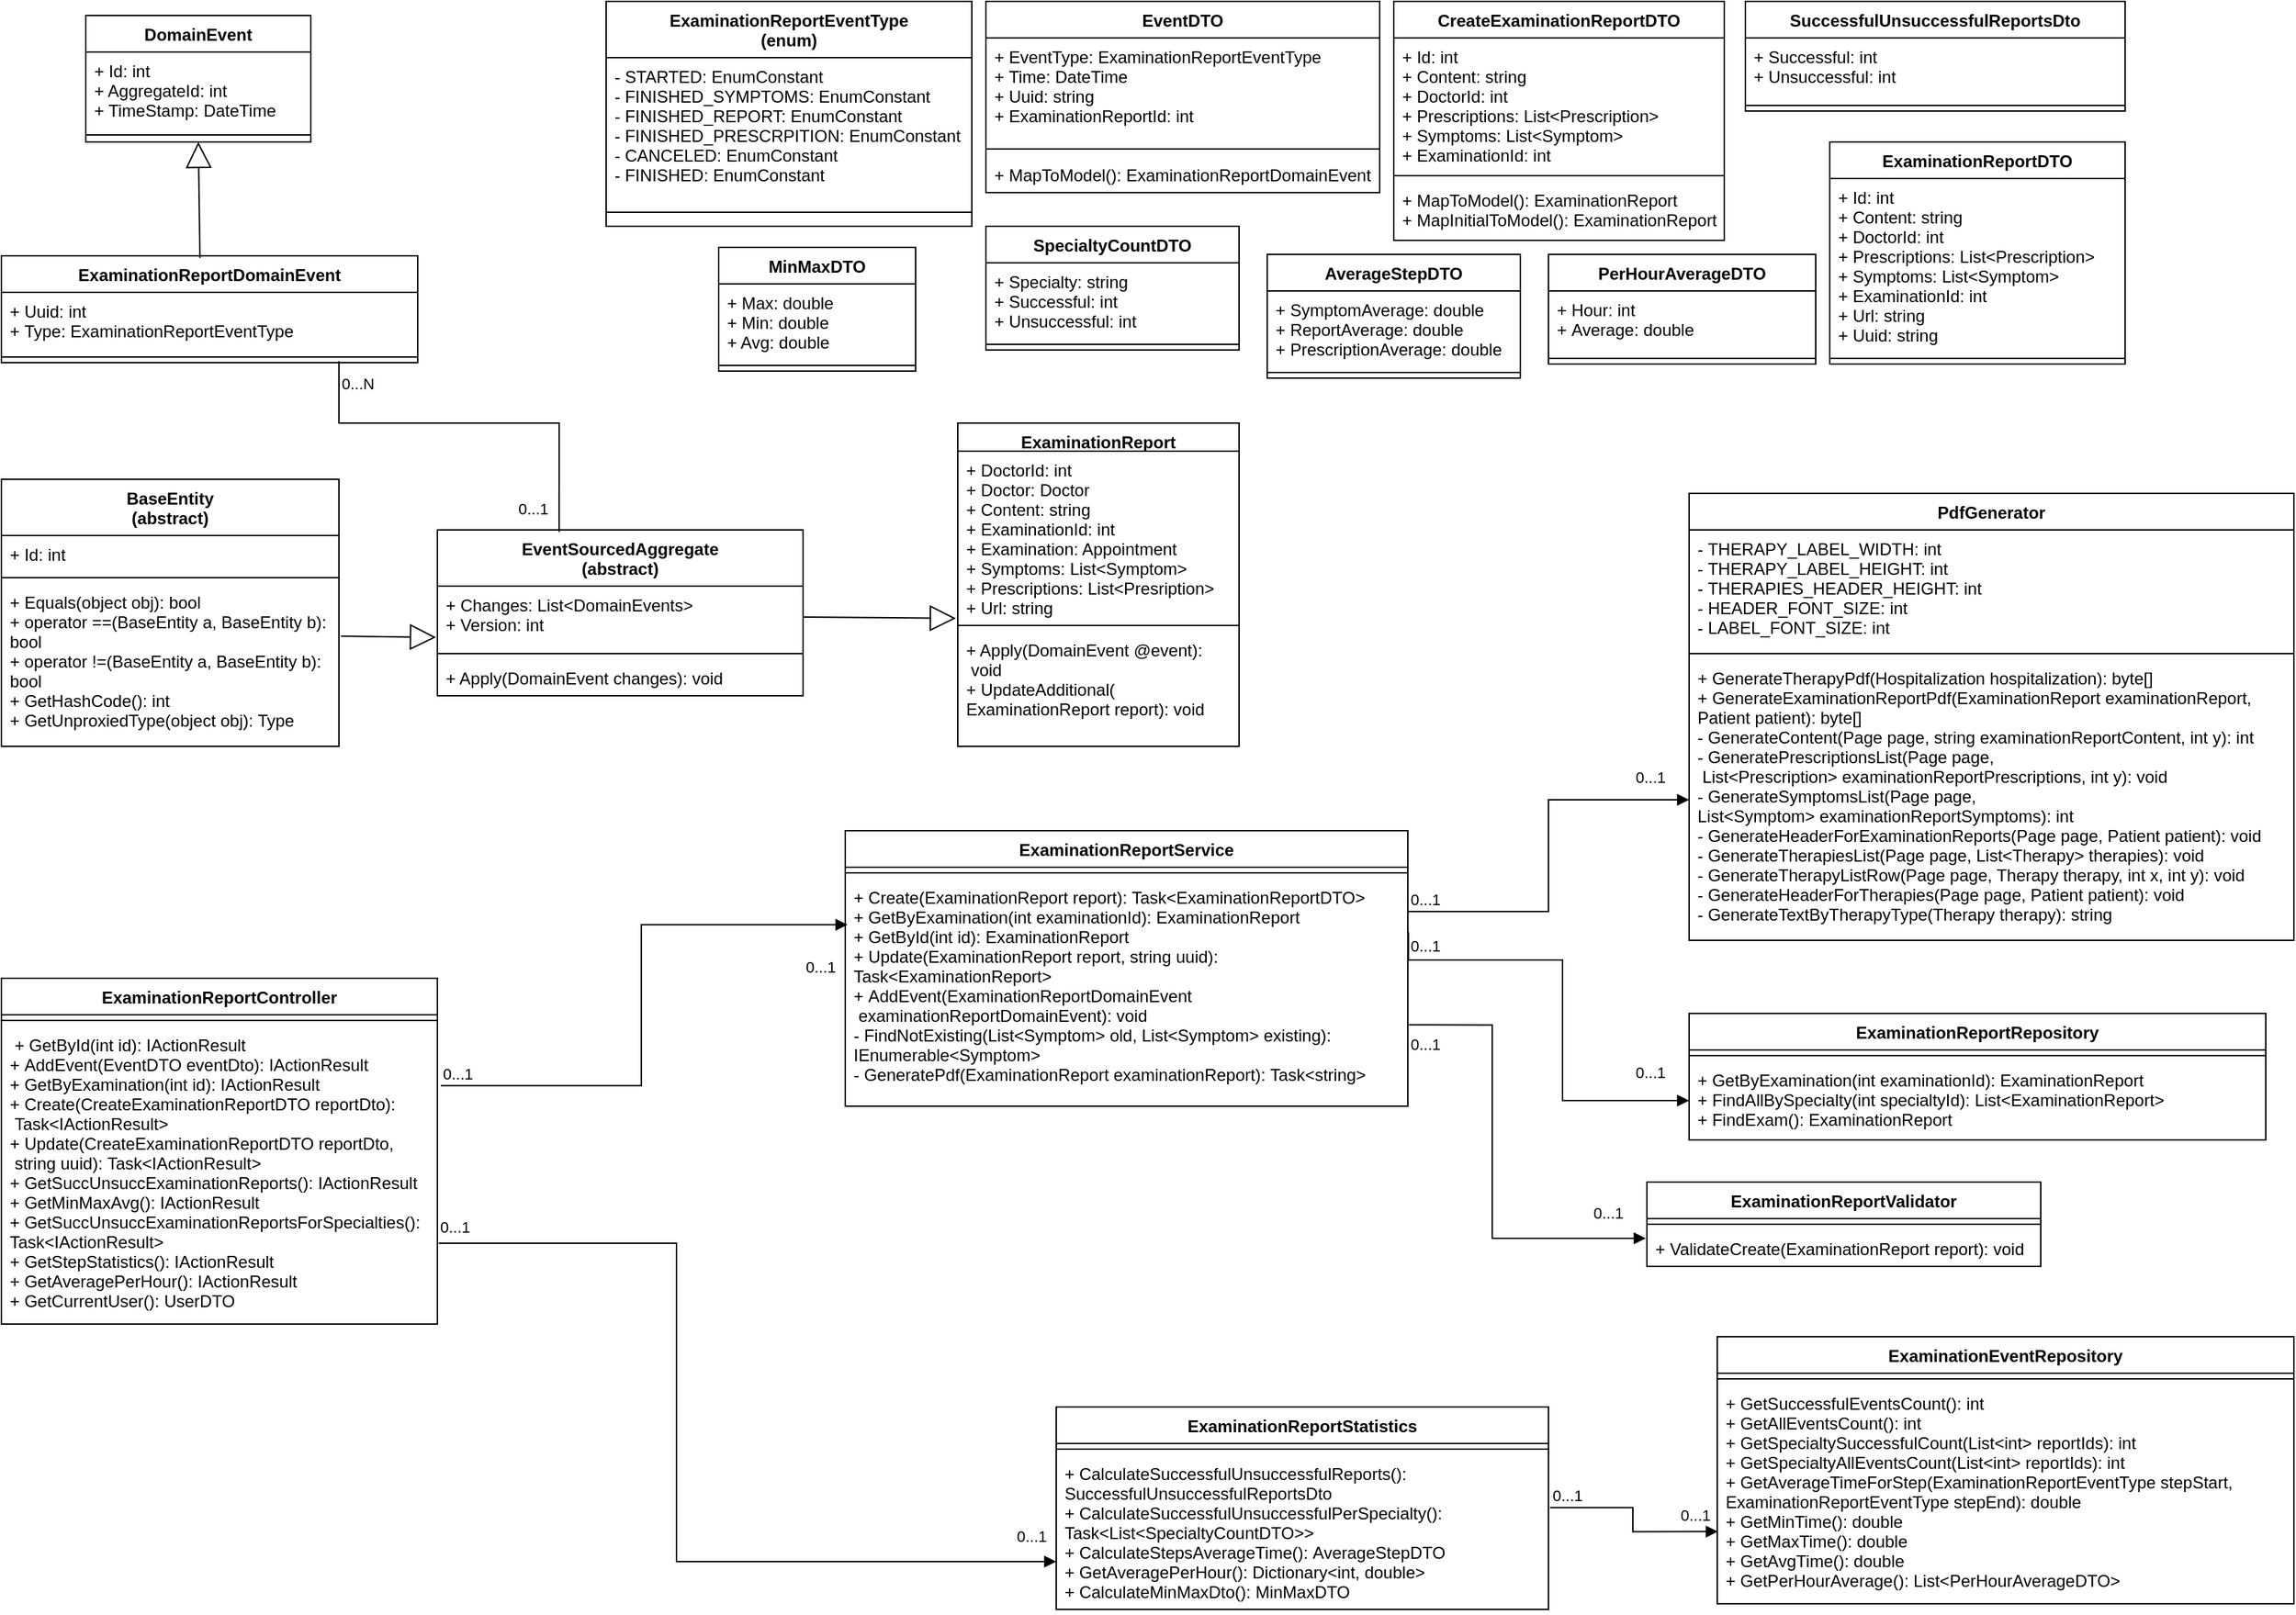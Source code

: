 <mxfile version="20.8.4" type="device"><diagram id="C5RBs43oDa-KdzZeNtuy" name="Page-1"><mxGraphModel dx="1750" dy="915" grid="1" gridSize="10" guides="1" tooltips="1" connect="1" arrows="1" fold="1" page="1" pageScale="1" pageWidth="827" pageHeight="1169" math="0" shadow="0"><root><mxCell id="WIyWlLk6GJQsqaUBKTNV-0"/><mxCell id="WIyWlLk6GJQsqaUBKTNV-1" parent="WIyWlLk6GJQsqaUBKTNV-0"/><mxCell id="-Ws1fY5GziJThATJ8G2m-2" value="ExaminationReport" style="swimlane;fontStyle=1;align=center;verticalAlign=top;childLayout=stackLayout;horizontal=1;startSize=20;horizontalStack=0;resizeParent=1;resizeParentMax=0;resizeLast=0;collapsible=1;marginBottom=0;" parent="WIyWlLk6GJQsqaUBKTNV-1" vertex="1"><mxGeometry x="690" y="310" width="200" height="230" as="geometry"/></mxCell><mxCell id="-Ws1fY5GziJThATJ8G2m-3" value="+ DoctorId: int&#10;+ Doctor: Doctor&#10;+ Content: string&#10;+ ExaminationId: int&#10;+ Examination: Appointment&#10;+ Symptoms: List&lt;Symptom&gt;&#10;+ Prescriptions: List&lt;Presription&gt;&#10;+ Url: string&#10;" style="text;strokeColor=none;fillColor=none;align=left;verticalAlign=top;spacingLeft=4;spacingRight=4;overflow=hidden;rotatable=0;points=[[0,0.5],[1,0.5]];portConstraint=eastwest;" parent="-Ws1fY5GziJThATJ8G2m-2" vertex="1"><mxGeometry y="20" width="200" height="120" as="geometry"/></mxCell><mxCell id="-Ws1fY5GziJThATJ8G2m-4" value="" style="line;strokeWidth=1;fillColor=none;align=left;verticalAlign=middle;spacingTop=-1;spacingLeft=3;spacingRight=3;rotatable=0;labelPosition=right;points=[];portConstraint=eastwest;strokeColor=inherit;" parent="-Ws1fY5GziJThATJ8G2m-2" vertex="1"><mxGeometry y="140" width="200" height="8" as="geometry"/></mxCell><mxCell id="-Ws1fY5GziJThATJ8G2m-5" value="+ Apply(DomainEvent @event):&#10; void&#10;+ UpdateAdditional(&#10;ExaminationReport report): void" style="text;strokeColor=none;fillColor=none;align=left;verticalAlign=top;spacingLeft=4;spacingRight=4;overflow=hidden;rotatable=0;points=[[0,0.5],[1,0.5]];portConstraint=eastwest;" parent="-Ws1fY5GziJThATJ8G2m-2" vertex="1"><mxGeometry y="148" width="200" height="82" as="geometry"/></mxCell><mxCell id="-Ws1fY5GziJThATJ8G2m-7" value="EventSourcedAggregate&#10;(abstract)" style="swimlane;fontStyle=1;align=center;verticalAlign=top;childLayout=stackLayout;horizontal=1;startSize=40;horizontalStack=0;resizeParent=1;resizeParentMax=0;resizeLast=0;collapsible=1;marginBottom=0;" parent="WIyWlLk6GJQsqaUBKTNV-1" vertex="1"><mxGeometry x="320" y="386" width="260" height="118" as="geometry"/></mxCell><mxCell id="-Ws1fY5GziJThATJ8G2m-8" value="+ Changes: List&lt;DomainEvents&gt;&#10;+ Version: int" style="text;strokeColor=none;fillColor=none;align=left;verticalAlign=top;spacingLeft=4;spacingRight=4;overflow=hidden;rotatable=0;points=[[0,0.5],[1,0.5]];portConstraint=eastwest;" parent="-Ws1fY5GziJThATJ8G2m-7" vertex="1"><mxGeometry y="40" width="260" height="44" as="geometry"/></mxCell><mxCell id="-Ws1fY5GziJThATJ8G2m-9" value="" style="line;strokeWidth=1;fillColor=none;align=left;verticalAlign=middle;spacingTop=-1;spacingLeft=3;spacingRight=3;rotatable=0;labelPosition=right;points=[];portConstraint=eastwest;strokeColor=inherit;" parent="-Ws1fY5GziJThATJ8G2m-7" vertex="1"><mxGeometry y="84" width="260" height="8" as="geometry"/></mxCell><mxCell id="-Ws1fY5GziJThATJ8G2m-10" value="+ Apply(DomainEvent changes): void" style="text;strokeColor=none;fillColor=none;align=left;verticalAlign=top;spacingLeft=4;spacingRight=4;overflow=hidden;rotatable=0;points=[[0,0.5],[1,0.5]];portConstraint=eastwest;" parent="-Ws1fY5GziJThATJ8G2m-7" vertex="1"><mxGeometry y="92" width="260" height="26" as="geometry"/></mxCell><mxCell id="-Ws1fY5GziJThATJ8G2m-11" value="DomainEvent" style="swimlane;fontStyle=1;align=center;verticalAlign=top;childLayout=stackLayout;horizontal=1;startSize=26;horizontalStack=0;resizeParent=1;resizeParentMax=0;resizeLast=0;collapsible=1;marginBottom=0;" parent="WIyWlLk6GJQsqaUBKTNV-1" vertex="1"><mxGeometry x="70" y="20" width="160" height="90" as="geometry"/></mxCell><mxCell id="-Ws1fY5GziJThATJ8G2m-12" value="+ Id: int&#10;+ AggregateId: int&#10;+ TimeStamp: DateTime" style="text;strokeColor=none;fillColor=none;align=left;verticalAlign=top;spacingLeft=4;spacingRight=4;overflow=hidden;rotatable=0;points=[[0,0.5],[1,0.5]];portConstraint=eastwest;" parent="-Ws1fY5GziJThATJ8G2m-11" vertex="1"><mxGeometry y="26" width="160" height="54" as="geometry"/></mxCell><mxCell id="-Ws1fY5GziJThATJ8G2m-13" value="" style="line;strokeWidth=1;fillColor=none;align=left;verticalAlign=middle;spacingTop=-1;spacingLeft=3;spacingRight=3;rotatable=0;labelPosition=right;points=[];portConstraint=eastwest;strokeColor=inherit;" parent="-Ws1fY5GziJThATJ8G2m-11" vertex="1"><mxGeometry y="80" width="160" height="10" as="geometry"/></mxCell><mxCell id="-Ws1fY5GziJThATJ8G2m-16" value="ExaminationReportDomainEvent" style="swimlane;fontStyle=1;align=center;verticalAlign=top;childLayout=stackLayout;horizontal=1;startSize=26;horizontalStack=0;resizeParent=1;resizeParentMax=0;resizeLast=0;collapsible=1;marginBottom=0;" parent="WIyWlLk6GJQsqaUBKTNV-1" vertex="1"><mxGeometry x="10" y="191" width="296" height="76" as="geometry"/></mxCell><mxCell id="-Ws1fY5GziJThATJ8G2m-17" value="+ Uuid: int&#10;+ Type: ExaminationReportEventType" style="text;strokeColor=none;fillColor=none;align=left;verticalAlign=top;spacingLeft=4;spacingRight=4;overflow=hidden;rotatable=0;points=[[0,0.5],[1,0.5]];portConstraint=eastwest;" parent="-Ws1fY5GziJThATJ8G2m-16" vertex="1"><mxGeometry y="26" width="296" height="42" as="geometry"/></mxCell><mxCell id="-Ws1fY5GziJThATJ8G2m-18" value="" style="line;strokeWidth=1;fillColor=none;align=left;verticalAlign=middle;spacingTop=-1;spacingLeft=3;spacingRight=3;rotatable=0;labelPosition=right;points=[];portConstraint=eastwest;strokeColor=inherit;" parent="-Ws1fY5GziJThATJ8G2m-16" vertex="1"><mxGeometry y="68" width="296" height="8" as="geometry"/></mxCell><mxCell id="-Ws1fY5GziJThATJ8G2m-21" value="ExaminationReportController" style="swimlane;fontStyle=1;align=center;verticalAlign=top;childLayout=stackLayout;horizontal=1;startSize=26;horizontalStack=0;resizeParent=1;resizeParentMax=0;resizeLast=0;collapsible=1;marginBottom=0;" parent="WIyWlLk6GJQsqaUBKTNV-1" vertex="1"><mxGeometry x="10" y="705" width="310" height="246" as="geometry"/></mxCell><mxCell id="-Ws1fY5GziJThATJ8G2m-23" value="" style="line;strokeWidth=1;fillColor=none;align=left;verticalAlign=middle;spacingTop=-1;spacingLeft=3;spacingRight=3;rotatable=0;labelPosition=right;points=[];portConstraint=eastwest;strokeColor=inherit;" parent="-Ws1fY5GziJThATJ8G2m-21" vertex="1"><mxGeometry y="26" width="310" height="8" as="geometry"/></mxCell><mxCell id="-Ws1fY5GziJThATJ8G2m-24" value=" + GetById(int id): IActionResult&#10;+ AddEvent(EventDTO eventDto): IActionResult&#10;+ GetByExamination(int id): IActionResult&#10;+ Create(CreateExaminationReportDTO reportDto):&#10; Task&lt;IActionResult&gt;&#10;+ Update(CreateExaminationReportDTO reportDto,&#10; string uuid): Task&lt;IActionResult&gt;&#10;+ GetSuccUnsuccExaminationReports(): IActionResult&#10;+ GetMinMaxAvg(): IActionResult&#10;+ GetSuccUnsuccExaminationReportsForSpecialties(): &#10;Task&lt;IActionResult&gt;&#10;+ GetStepStatistics(): IActionResult&#10;+ GetAveragePerHour(): IActionResult&#10;+ GetCurrentUser(): UserDTO" style="text;strokeColor=none;fillColor=none;align=left;verticalAlign=top;spacingLeft=4;spacingRight=4;overflow=hidden;rotatable=0;points=[[0,0.5],[1,0.5]];portConstraint=eastwest;fontColor=#000000;" parent="-Ws1fY5GziJThATJ8G2m-21" vertex="1"><mxGeometry y="34" width="310" height="212" as="geometry"/></mxCell><mxCell id="-Ws1fY5GziJThATJ8G2m-25" value="ExaminationReportService" style="swimlane;fontStyle=1;align=center;verticalAlign=top;childLayout=stackLayout;horizontal=1;startSize=26;horizontalStack=0;resizeParent=1;resizeParentMax=0;resizeLast=0;collapsible=1;marginBottom=0;fontColor=#000000;" parent="WIyWlLk6GJQsqaUBKTNV-1" vertex="1"><mxGeometry x="610" y="600" width="400" height="196" as="geometry"/></mxCell><mxCell id="-Ws1fY5GziJThATJ8G2m-27" value="" style="line;strokeWidth=1;fillColor=none;align=left;verticalAlign=middle;spacingTop=-1;spacingLeft=3;spacingRight=3;rotatable=0;labelPosition=right;points=[];portConstraint=eastwest;strokeColor=inherit;fontColor=#000000;" parent="-Ws1fY5GziJThATJ8G2m-25" vertex="1"><mxGeometry y="26" width="400" height="8" as="geometry"/></mxCell><mxCell id="-Ws1fY5GziJThATJ8G2m-28" value="+ Create(ExaminationReport report): Task&lt;ExaminationReportDTO&gt;&#10;+ GetByExamination(int examinationId): ExaminationReport&#10;+ GetById(int id): ExaminationReport&#10;+ Update(ExaminationReport report, string uuid):&#10;Task&lt;ExaminationReport&gt;&#10;+ AddEvent(ExaminationReportDomainEvent&#10; examinationReportDomainEvent): void&#10;- FindNotExisting(List&lt;Symptom&gt; old, List&lt;Symptom&gt; existing):&#10;IEnumerable&lt;Symptom&gt; &#10;- GeneratePdf(ExaminationReport examinationReport): Task&lt;string&gt;&#10;&#10;" style="text;strokeColor=none;fillColor=none;align=left;verticalAlign=top;spacingLeft=4;spacingRight=4;overflow=hidden;rotatable=0;points=[[0,0.5],[1,0.5]];portConstraint=eastwest;fontColor=#000000;" parent="-Ws1fY5GziJThATJ8G2m-25" vertex="1"><mxGeometry y="34" width="400" height="162" as="geometry"/></mxCell><mxCell id="-Ws1fY5GziJThATJ8G2m-29" value="ExaminationReportStatistics" style="swimlane;fontStyle=1;align=center;verticalAlign=top;childLayout=stackLayout;horizontal=1;startSize=26;horizontalStack=0;resizeParent=1;resizeParentMax=0;resizeLast=0;collapsible=1;marginBottom=0;fontColor=#000000;" parent="WIyWlLk6GJQsqaUBKTNV-1" vertex="1"><mxGeometry x="760" y="1010" width="350" height="144" as="geometry"/></mxCell><mxCell id="-Ws1fY5GziJThATJ8G2m-31" value="" style="line;strokeWidth=1;fillColor=none;align=left;verticalAlign=middle;spacingTop=-1;spacingLeft=3;spacingRight=3;rotatable=0;labelPosition=right;points=[];portConstraint=eastwest;strokeColor=inherit;fontColor=#000000;" parent="-Ws1fY5GziJThATJ8G2m-29" vertex="1"><mxGeometry y="26" width="350" height="8" as="geometry"/></mxCell><mxCell id="-Ws1fY5GziJThATJ8G2m-32" value="+ CalculateSuccessfulUnsuccessfulReports(): &#10;SuccessfulUnsuccessfulReportsDto&#10;+ CalculateSuccessfulUnsuccessfulPerSpecialty(): &#10;Task&lt;List&lt;SpecialtyCountDTO&gt;&gt;&#10;+ CalculateStepsAverageTime(): AverageStepDTO&#10;+ GetAveragePerHour(): Dictionary&lt;int, double&gt;&#10;+ CalculateMinMaxDto(): MinMaxDTO" style="text;strokeColor=none;fillColor=none;align=left;verticalAlign=top;spacingLeft=4;spacingRight=4;overflow=hidden;rotatable=0;points=[[0,0.5],[1,0.5]];portConstraint=eastwest;fontColor=#000000;" parent="-Ws1fY5GziJThATJ8G2m-29" vertex="1"><mxGeometry y="34" width="350" height="110" as="geometry"/></mxCell><mxCell id="-Ws1fY5GziJThATJ8G2m-33" value="ExaminationReportRepository" style="swimlane;fontStyle=1;align=center;verticalAlign=top;childLayout=stackLayout;horizontal=1;startSize=26;horizontalStack=0;resizeParent=1;resizeParentMax=0;resizeLast=0;collapsible=1;marginBottom=0;fontColor=#000000;" parent="WIyWlLk6GJQsqaUBKTNV-1" vertex="1"><mxGeometry x="1210" y="730" width="410" height="90" as="geometry"/></mxCell><mxCell id="-Ws1fY5GziJThATJ8G2m-35" value="" style="line;strokeWidth=1;fillColor=none;align=left;verticalAlign=middle;spacingTop=-1;spacingLeft=3;spacingRight=3;rotatable=0;labelPosition=right;points=[];portConstraint=eastwest;strokeColor=inherit;fontColor=#000000;" parent="-Ws1fY5GziJThATJ8G2m-33" vertex="1"><mxGeometry y="26" width="410" height="8" as="geometry"/></mxCell><mxCell id="-Ws1fY5GziJThATJ8G2m-36" value="+ GetByExamination(int examinationId): ExaminationReport&#10;+ FindAllBySpecialty(int specialtyId): List&lt;ExaminationReport&gt;&#10;+ FindExam(): ExaminationReport" style="text;strokeColor=none;fillColor=none;align=left;verticalAlign=top;spacingLeft=4;spacingRight=4;overflow=hidden;rotatable=0;points=[[0,0.5],[1,0.5]];portConstraint=eastwest;fontColor=#000000;" parent="-Ws1fY5GziJThATJ8G2m-33" vertex="1"><mxGeometry y="34" width="410" height="56" as="geometry"/></mxCell><mxCell id="-Ws1fY5GziJThATJ8G2m-37" value="ExaminationEventRepository" style="swimlane;fontStyle=1;align=center;verticalAlign=top;childLayout=stackLayout;horizontal=1;startSize=26;horizontalStack=0;resizeParent=1;resizeParentMax=0;resizeLast=0;collapsible=1;marginBottom=0;fontColor=#000000;" parent="WIyWlLk6GJQsqaUBKTNV-1" vertex="1"><mxGeometry x="1230" y="960" width="410" height="190" as="geometry"/></mxCell><mxCell id="-Ws1fY5GziJThATJ8G2m-39" value="" style="line;strokeWidth=1;fillColor=none;align=left;verticalAlign=middle;spacingTop=-1;spacingLeft=3;spacingRight=3;rotatable=0;labelPosition=right;points=[];portConstraint=eastwest;strokeColor=inherit;fontColor=#000000;" parent="-Ws1fY5GziJThATJ8G2m-37" vertex="1"><mxGeometry y="26" width="410" height="8" as="geometry"/></mxCell><mxCell id="-Ws1fY5GziJThATJ8G2m-40" value="+ GetSuccessfulEventsCount(): int&#10;+ GetAllEventsCount(): int&#10;+ GetSpecialtySuccessfulCount(List&lt;int&gt; reportIds): int&#10;+ GetSpecialtyAllEventsCount(List&lt;int&gt; reportIds): int&#10;+ GetAverageTimeForStep(ExaminationReportEventType stepStart, &#10;ExaminationReportEventType stepEnd): double&#10;+ GetMinTime(): double&#10;+ GetMaxTime(): double&#10;+ GetAvgTime(): double&#10;+ GetPerHourAverage(): List&lt;PerHourAverageDTO&gt;" style="text;strokeColor=none;fillColor=none;align=left;verticalAlign=top;spacingLeft=4;spacingRight=4;overflow=hidden;rotatable=0;points=[[0,0.5],[1,0.5]];portConstraint=eastwest;fontColor=#000000;" parent="-Ws1fY5GziJThATJ8G2m-37" vertex="1"><mxGeometry y="34" width="410" height="156" as="geometry"/></mxCell><mxCell id="7pn6ID659i6gt4s48IF2-4" value="" style="endArrow=block;endFill=1;html=1;edgeStyle=orthogonalEdgeStyle;align=left;verticalAlign=top;rounded=0;entryX=0.004;entryY=0.203;entryDx=0;entryDy=0;entryPerimeter=0;exitX=1.008;exitY=0.2;exitDx=0;exitDy=0;exitPerimeter=0;" edge="1" parent="WIyWlLk6GJQsqaUBKTNV-1" source="-Ws1fY5GziJThATJ8G2m-24" target="-Ws1fY5GziJThATJ8G2m-28"><mxGeometry x="-1" relative="1" as="geometry"><mxPoint x="400" y="590" as="sourcePoint"/><mxPoint x="560" y="590" as="targetPoint"/></mxGeometry></mxCell><mxCell id="7pn6ID659i6gt4s48IF2-5" value="0...1" style="edgeLabel;resizable=0;html=1;align=left;verticalAlign=bottom;" connectable="0" vertex="1" parent="7pn6ID659i6gt4s48IF2-4"><mxGeometry x="-1" relative="1" as="geometry"/></mxCell><mxCell id="7pn6ID659i6gt4s48IF2-6" value="0...1" style="edgeLabel;resizable=0;html=1;align=left;verticalAlign=bottom;" connectable="0" vertex="1" parent="WIyWlLk6GJQsqaUBKTNV-1"><mxGeometry x="580" y="705" as="geometry"/></mxCell><mxCell id="7pn6ID659i6gt4s48IF2-8" value="" style="endArrow=block;endFill=1;html=1;edgeStyle=orthogonalEdgeStyle;align=left;verticalAlign=top;rounded=0;exitX=1.003;exitY=0.729;exitDx=0;exitDy=0;exitPerimeter=0;" edge="1" parent="WIyWlLk6GJQsqaUBKTNV-1" source="-Ws1fY5GziJThATJ8G2m-24" target="-Ws1fY5GziJThATJ8G2m-32"><mxGeometry x="-1" relative="1" as="geometry"><mxPoint x="340" y="871" as="sourcePoint"/><mxPoint x="730" y="1120" as="targetPoint"/><Array as="points"><mxPoint x="490" y="893"/><mxPoint x="490" y="1120"/></Array></mxGeometry></mxCell><mxCell id="7pn6ID659i6gt4s48IF2-9" value="0...1" style="edgeLabel;resizable=0;html=1;align=left;verticalAlign=bottom;" connectable="0" vertex="1" parent="7pn6ID659i6gt4s48IF2-8"><mxGeometry x="-1" relative="1" as="geometry"><mxPoint x="-1" y="-3" as="offset"/></mxGeometry></mxCell><mxCell id="7pn6ID659i6gt4s48IF2-10" value="0...1" style="edgeLabel;resizable=0;html=1;align=left;verticalAlign=bottom;" connectable="0" vertex="1" parent="WIyWlLk6GJQsqaUBKTNV-1"><mxGeometry x="730" y="1110" as="geometry"/></mxCell><mxCell id="7pn6ID659i6gt4s48IF2-11" value="" style="endArrow=block;endFill=1;html=1;edgeStyle=orthogonalEdgeStyle;align=left;verticalAlign=top;rounded=0;exitX=1.001;exitY=0.236;exitDx=0;exitDy=0;exitPerimeter=0;entryX=0;entryY=0.5;entryDx=0;entryDy=0;" edge="1" parent="WIyWlLk6GJQsqaUBKTNV-1" source="-Ws1fY5GziJThATJ8G2m-28" target="-Ws1fY5GziJThATJ8G2m-36"><mxGeometry x="-1" relative="1" as="geometry"><mxPoint x="1000" y="711" as="sourcePoint"/><mxPoint x="1180" y="800" as="targetPoint"/><Array as="points"><mxPoint x="1010" y="692"/><mxPoint x="1120" y="692"/><mxPoint x="1120" y="792"/></Array></mxGeometry></mxCell><mxCell id="7pn6ID659i6gt4s48IF2-12" value="0...1" style="edgeLabel;resizable=0;html=1;align=left;verticalAlign=bottom;" connectable="0" vertex="1" parent="7pn6ID659i6gt4s48IF2-11"><mxGeometry x="-1" relative="1" as="geometry"><mxPoint y="18" as="offset"/></mxGeometry></mxCell><mxCell id="7pn6ID659i6gt4s48IF2-13" value="" style="endArrow=block;endFill=1;html=1;edgeStyle=orthogonalEdgeStyle;align=left;verticalAlign=top;rounded=0;entryX=0.001;entryY=0.671;entryDx=0;entryDy=0;entryPerimeter=0;exitX=1.003;exitY=0.342;exitDx=0;exitDy=0;exitPerimeter=0;" edge="1" parent="WIyWlLk6GJQsqaUBKTNV-1" source="-Ws1fY5GziJThATJ8G2m-32" target="-Ws1fY5GziJThATJ8G2m-40"><mxGeometry x="-1" relative="1" as="geometry"><mxPoint x="1100" y="1060" as="sourcePoint"/><mxPoint x="1145" y="759" as="targetPoint"/></mxGeometry></mxCell><mxCell id="7pn6ID659i6gt4s48IF2-14" value="0...1" style="edgeLabel;resizable=0;html=1;align=left;verticalAlign=bottom;" connectable="0" vertex="1" parent="7pn6ID659i6gt4s48IF2-13"><mxGeometry x="-1" relative="1" as="geometry"/></mxCell><mxCell id="7pn6ID659i6gt4s48IF2-17" value="0...1" style="edgeLabel;resizable=0;html=1;align=left;verticalAlign=bottom;" connectable="0" vertex="1" parent="WIyWlLk6GJQsqaUBKTNV-1"><mxGeometry x="1170" y="780" as="geometry"/></mxCell><mxCell id="7pn6ID659i6gt4s48IF2-18" value="0...1" style="edgeLabel;resizable=0;html=1;align=left;verticalAlign=bottom;" connectable="0" vertex="1" parent="WIyWlLk6GJQsqaUBKTNV-1"><mxGeometry x="1180" y="1040" as="geometry"><mxPoint x="22" y="55" as="offset"/></mxGeometry></mxCell><mxCell id="7pn6ID659i6gt4s48IF2-19" value="SuccessfulUnsuccessfulReportsDto" style="swimlane;fontStyle=1;align=center;verticalAlign=top;childLayout=stackLayout;horizontal=1;startSize=26;horizontalStack=0;resizeParent=1;resizeParentMax=0;resizeLast=0;collapsible=1;marginBottom=0;" vertex="1" parent="WIyWlLk6GJQsqaUBKTNV-1"><mxGeometry x="1250" y="10" width="270" height="78" as="geometry"/></mxCell><mxCell id="7pn6ID659i6gt4s48IF2-20" value="+ Successful: int&#10;+ Unsuccessful: int" style="text;strokeColor=none;fillColor=none;align=left;verticalAlign=top;spacingLeft=4;spacingRight=4;overflow=hidden;rotatable=0;points=[[0,0.5],[1,0.5]];portConstraint=eastwest;" vertex="1" parent="7pn6ID659i6gt4s48IF2-19"><mxGeometry y="26" width="270" height="44" as="geometry"/></mxCell><mxCell id="7pn6ID659i6gt4s48IF2-21" value="" style="line;strokeWidth=1;fillColor=none;align=left;verticalAlign=middle;spacingTop=-1;spacingLeft=3;spacingRight=3;rotatable=0;labelPosition=right;points=[];portConstraint=eastwest;strokeColor=inherit;" vertex="1" parent="7pn6ID659i6gt4s48IF2-19"><mxGeometry y="70" width="270" height="8" as="geometry"/></mxCell><mxCell id="7pn6ID659i6gt4s48IF2-23" value="CreateExaminationReportDTO" style="swimlane;fontStyle=1;align=center;verticalAlign=top;childLayout=stackLayout;horizontal=1;startSize=26;horizontalStack=0;resizeParent=1;resizeParentMax=0;resizeLast=0;collapsible=1;marginBottom=0;" vertex="1" parent="WIyWlLk6GJQsqaUBKTNV-1"><mxGeometry x="1000" y="10" width="235" height="170" as="geometry"/></mxCell><mxCell id="7pn6ID659i6gt4s48IF2-24" value="+ Id: int&#10;+ Content: string&#10;+ DoctorId: int&#10;+ Prescriptions: List&lt;Prescription&gt;&#10;+ Symptoms: List&lt;Symptom&gt;&#10;+ ExaminationId: int" style="text;strokeColor=none;fillColor=none;align=left;verticalAlign=top;spacingLeft=4;spacingRight=4;overflow=hidden;rotatable=0;points=[[0,0.5],[1,0.5]];portConstraint=eastwest;" vertex="1" parent="7pn6ID659i6gt4s48IF2-23"><mxGeometry y="26" width="235" height="94" as="geometry"/></mxCell><mxCell id="7pn6ID659i6gt4s48IF2-25" value="" style="line;strokeWidth=1;fillColor=none;align=left;verticalAlign=middle;spacingTop=-1;spacingLeft=3;spacingRight=3;rotatable=0;labelPosition=right;points=[];portConstraint=eastwest;strokeColor=inherit;" vertex="1" parent="7pn6ID659i6gt4s48IF2-23"><mxGeometry y="120" width="235" height="8" as="geometry"/></mxCell><mxCell id="7pn6ID659i6gt4s48IF2-26" value="+ MapToModel(): ExaminationReport&#10;+ MapInitialToModel(): ExaminationReport" style="text;strokeColor=none;fillColor=none;align=left;verticalAlign=top;spacingLeft=4;spacingRight=4;overflow=hidden;rotatable=0;points=[[0,0.5],[1,0.5]];portConstraint=eastwest;" vertex="1" parent="7pn6ID659i6gt4s48IF2-23"><mxGeometry y="128" width="235" height="42" as="geometry"/></mxCell><mxCell id="7pn6ID659i6gt4s48IF2-27" value="EventDTO" style="swimlane;fontStyle=1;align=center;verticalAlign=top;childLayout=stackLayout;horizontal=1;startSize=26;horizontalStack=0;resizeParent=1;resizeParentMax=0;resizeLast=0;collapsible=1;marginBottom=0;" vertex="1" parent="WIyWlLk6GJQsqaUBKTNV-1"><mxGeometry x="710" y="10" width="280" height="136" as="geometry"/></mxCell><mxCell id="7pn6ID659i6gt4s48IF2-28" value="+ EventType: ExaminationReportEventType&#10;+ Time: DateTime&#10;+ Uuid: string&#10;+ ExaminationReportId: int" style="text;strokeColor=none;fillColor=none;align=left;verticalAlign=top;spacingLeft=4;spacingRight=4;overflow=hidden;rotatable=0;points=[[0,0.5],[1,0.5]];portConstraint=eastwest;" vertex="1" parent="7pn6ID659i6gt4s48IF2-27"><mxGeometry y="26" width="280" height="74" as="geometry"/></mxCell><mxCell id="7pn6ID659i6gt4s48IF2-29" value="" style="line;strokeWidth=1;fillColor=none;align=left;verticalAlign=middle;spacingTop=-1;spacingLeft=3;spacingRight=3;rotatable=0;labelPosition=right;points=[];portConstraint=eastwest;strokeColor=inherit;" vertex="1" parent="7pn6ID659i6gt4s48IF2-27"><mxGeometry y="100" width="280" height="10" as="geometry"/></mxCell><mxCell id="7pn6ID659i6gt4s48IF2-53" value="+ MapToModel(): ExaminationReportDomainEvent" style="text;strokeColor=none;fillColor=none;align=left;verticalAlign=top;spacingLeft=4;spacingRight=4;overflow=hidden;rotatable=0;points=[[0,0.5],[1,0.5]];portConstraint=eastwest;" vertex="1" parent="7pn6ID659i6gt4s48IF2-27"><mxGeometry y="110" width="280" height="26" as="geometry"/></mxCell><mxCell id="7pn6ID659i6gt4s48IF2-32" value="SpecialtyCountDTO" style="swimlane;fontStyle=1;align=center;verticalAlign=top;childLayout=stackLayout;horizontal=1;startSize=26;horizontalStack=0;resizeParent=1;resizeParentMax=0;resizeLast=0;collapsible=1;marginBottom=0;" vertex="1" parent="WIyWlLk6GJQsqaUBKTNV-1"><mxGeometry x="710" y="170" width="180" height="88" as="geometry"/></mxCell><mxCell id="7pn6ID659i6gt4s48IF2-33" value="+ Specialty: string&#10;+ Successful: int&#10;+ Unsuccessful: int" style="text;strokeColor=none;fillColor=none;align=left;verticalAlign=top;spacingLeft=4;spacingRight=4;overflow=hidden;rotatable=0;points=[[0,0.5],[1,0.5]];portConstraint=eastwest;" vertex="1" parent="7pn6ID659i6gt4s48IF2-32"><mxGeometry y="26" width="180" height="54" as="geometry"/></mxCell><mxCell id="7pn6ID659i6gt4s48IF2-34" value="" style="line;strokeWidth=1;fillColor=none;align=left;verticalAlign=middle;spacingTop=-1;spacingLeft=3;spacingRight=3;rotatable=0;labelPosition=right;points=[];portConstraint=eastwest;strokeColor=inherit;" vertex="1" parent="7pn6ID659i6gt4s48IF2-32"><mxGeometry y="80" width="180" height="8" as="geometry"/></mxCell><mxCell id="7pn6ID659i6gt4s48IF2-36" value="ExaminationReportDTO" style="swimlane;fontStyle=1;align=center;verticalAlign=top;childLayout=stackLayout;horizontal=1;startSize=26;horizontalStack=0;resizeParent=1;resizeParentMax=0;resizeLast=0;collapsible=1;marginBottom=0;" vertex="1" parent="WIyWlLk6GJQsqaUBKTNV-1"><mxGeometry x="1310" y="110" width="210" height="158" as="geometry"/></mxCell><mxCell id="7pn6ID659i6gt4s48IF2-37" value="+ Id: int&#10;+ Content: string&#10;+ DoctorId: int&#10;+ Prescriptions: List&lt;Prescription&gt;&#10;+ Symptoms: List&lt;Symptom&gt;&#10;+ ExaminationId: int&#10;+ Url: string&#10;+ Uuid: string" style="text;strokeColor=none;fillColor=none;align=left;verticalAlign=top;spacingLeft=4;spacingRight=4;overflow=hidden;rotatable=0;points=[[0,0.5],[1,0.5]];portConstraint=eastwest;" vertex="1" parent="7pn6ID659i6gt4s48IF2-36"><mxGeometry y="26" width="210" height="124" as="geometry"/></mxCell><mxCell id="7pn6ID659i6gt4s48IF2-38" value="" style="line;strokeWidth=1;fillColor=none;align=left;verticalAlign=middle;spacingTop=-1;spacingLeft=3;spacingRight=3;rotatable=0;labelPosition=right;points=[];portConstraint=eastwest;strokeColor=inherit;" vertex="1" parent="7pn6ID659i6gt4s48IF2-36"><mxGeometry y="150" width="210" height="8" as="geometry"/></mxCell><mxCell id="7pn6ID659i6gt4s48IF2-40" value="MinMaxDTO" style="swimlane;fontStyle=1;align=center;verticalAlign=top;childLayout=stackLayout;horizontal=1;startSize=26;horizontalStack=0;resizeParent=1;resizeParentMax=0;resizeLast=0;collapsible=1;marginBottom=0;" vertex="1" parent="WIyWlLk6GJQsqaUBKTNV-1"><mxGeometry x="520" y="185" width="140" height="88" as="geometry"/></mxCell><mxCell id="7pn6ID659i6gt4s48IF2-41" value="+ Max: double&#10;+ Min: double&#10;+ Avg: double" style="text;strokeColor=none;fillColor=none;align=left;verticalAlign=top;spacingLeft=4;spacingRight=4;overflow=hidden;rotatable=0;points=[[0,0.5],[1,0.5]];portConstraint=eastwest;" vertex="1" parent="7pn6ID659i6gt4s48IF2-40"><mxGeometry y="26" width="140" height="54" as="geometry"/></mxCell><mxCell id="7pn6ID659i6gt4s48IF2-42" value="" style="line;strokeWidth=1;fillColor=none;align=left;verticalAlign=middle;spacingTop=-1;spacingLeft=3;spacingRight=3;rotatable=0;labelPosition=right;points=[];portConstraint=eastwest;strokeColor=inherit;" vertex="1" parent="7pn6ID659i6gt4s48IF2-40"><mxGeometry y="80" width="140" height="8" as="geometry"/></mxCell><mxCell id="7pn6ID659i6gt4s48IF2-44" value="AverageStepDTO" style="swimlane;fontStyle=1;align=center;verticalAlign=top;childLayout=stackLayout;horizontal=1;startSize=26;horizontalStack=0;resizeParent=1;resizeParentMax=0;resizeLast=0;collapsible=1;marginBottom=0;" vertex="1" parent="WIyWlLk6GJQsqaUBKTNV-1"><mxGeometry x="910" y="190" width="180" height="88" as="geometry"/></mxCell><mxCell id="7pn6ID659i6gt4s48IF2-45" value="+ SymptomAverage: double&#10;+ ReportAverage: double&#10;+ PrescriptionAverage: double" style="text;strokeColor=none;fillColor=none;align=left;verticalAlign=top;spacingLeft=4;spacingRight=4;overflow=hidden;rotatable=0;points=[[0,0.5],[1,0.5]];portConstraint=eastwest;" vertex="1" parent="7pn6ID659i6gt4s48IF2-44"><mxGeometry y="26" width="180" height="54" as="geometry"/></mxCell><mxCell id="7pn6ID659i6gt4s48IF2-46" value="" style="line;strokeWidth=1;fillColor=none;align=left;verticalAlign=middle;spacingTop=-1;spacingLeft=3;spacingRight=3;rotatable=0;labelPosition=right;points=[];portConstraint=eastwest;strokeColor=inherit;" vertex="1" parent="7pn6ID659i6gt4s48IF2-44"><mxGeometry y="80" width="180" height="8" as="geometry"/></mxCell><mxCell id="7pn6ID659i6gt4s48IF2-48" value="PerHourAverageDTO" style="swimlane;fontStyle=1;align=center;verticalAlign=top;childLayout=stackLayout;horizontal=1;startSize=26;horizontalStack=0;resizeParent=1;resizeParentMax=0;resizeLast=0;collapsible=1;marginBottom=0;" vertex="1" parent="WIyWlLk6GJQsqaUBKTNV-1"><mxGeometry x="1110" y="190" width="190" height="78" as="geometry"/></mxCell><mxCell id="7pn6ID659i6gt4s48IF2-49" value="+ Hour: int&#10;+ Average: double" style="text;strokeColor=none;fillColor=none;align=left;verticalAlign=top;spacingLeft=4;spacingRight=4;overflow=hidden;rotatable=0;points=[[0,0.5],[1,0.5]];portConstraint=eastwest;" vertex="1" parent="7pn6ID659i6gt4s48IF2-48"><mxGeometry y="26" width="190" height="44" as="geometry"/></mxCell><mxCell id="7pn6ID659i6gt4s48IF2-50" value="" style="line;strokeWidth=1;fillColor=none;align=left;verticalAlign=middle;spacingTop=-1;spacingLeft=3;spacingRight=3;rotatable=0;labelPosition=right;points=[];portConstraint=eastwest;strokeColor=inherit;" vertex="1" parent="7pn6ID659i6gt4s48IF2-48"><mxGeometry y="70" width="190" height="8" as="geometry"/></mxCell><mxCell id="7pn6ID659i6gt4s48IF2-54" value="ExaminationReportEventType&#10;(enum)" style="swimlane;fontStyle=1;align=center;verticalAlign=top;childLayout=stackLayout;horizontal=1;startSize=40;horizontalStack=0;resizeParent=1;resizeParentMax=0;resizeLast=0;collapsible=1;marginBottom=0;" vertex="1" parent="WIyWlLk6GJQsqaUBKTNV-1"><mxGeometry x="440" y="10" width="260" height="160" as="geometry"/></mxCell><mxCell id="7pn6ID659i6gt4s48IF2-55" value="- STARTED: EnumConstant&#10;- FINISHED_SYMPTOMS: EnumConstant&#10;- FINISHED_REPORT: EnumConstant&#10;- FINISHED_PRESCRPITION: EnumConstant&#10;- CANCELED: EnumConstant&#10;- FINISHED: EnumConstant&#10;" style="text;strokeColor=none;fillColor=none;align=left;verticalAlign=top;spacingLeft=4;spacingRight=4;overflow=hidden;rotatable=0;points=[[0,0.5],[1,0.5]];portConstraint=eastwest;" vertex="1" parent="7pn6ID659i6gt4s48IF2-54"><mxGeometry y="40" width="260" height="100" as="geometry"/></mxCell><mxCell id="7pn6ID659i6gt4s48IF2-56" value="" style="line;strokeWidth=1;fillColor=none;align=left;verticalAlign=middle;spacingTop=-1;spacingLeft=3;spacingRight=3;rotatable=0;labelPosition=right;points=[];portConstraint=eastwest;strokeColor=inherit;" vertex="1" parent="7pn6ID659i6gt4s48IF2-54"><mxGeometry y="140" width="260" height="20" as="geometry"/></mxCell><mxCell id="7pn6ID659i6gt4s48IF2-58" value="BaseEntity&#10;(abstract)" style="swimlane;fontStyle=1;align=center;verticalAlign=top;childLayout=stackLayout;horizontal=1;startSize=40;horizontalStack=0;resizeParent=1;resizeParentMax=0;resizeLast=0;collapsible=1;marginBottom=0;" vertex="1" parent="WIyWlLk6GJQsqaUBKTNV-1"><mxGeometry x="10" y="350" width="240" height="190" as="geometry"/></mxCell><mxCell id="7pn6ID659i6gt4s48IF2-59" value="+ Id: int" style="text;strokeColor=none;fillColor=none;align=left;verticalAlign=top;spacingLeft=4;spacingRight=4;overflow=hidden;rotatable=0;points=[[0,0.5],[1,0.5]];portConstraint=eastwest;" vertex="1" parent="7pn6ID659i6gt4s48IF2-58"><mxGeometry y="40" width="240" height="26" as="geometry"/></mxCell><mxCell id="7pn6ID659i6gt4s48IF2-60" value="" style="line;strokeWidth=1;fillColor=none;align=left;verticalAlign=middle;spacingTop=-1;spacingLeft=3;spacingRight=3;rotatable=0;labelPosition=right;points=[];portConstraint=eastwest;strokeColor=inherit;" vertex="1" parent="7pn6ID659i6gt4s48IF2-58"><mxGeometry y="66" width="240" height="8" as="geometry"/></mxCell><mxCell id="7pn6ID659i6gt4s48IF2-61" value="+ Equals(object obj): bool&#10;+ operator ==(BaseEntity a, BaseEntity b):&#10;bool&#10;+ operator !=(BaseEntity a, BaseEntity b):&#10;bool&#10;+ GetHashCode(): int&#10;+ GetUnproxiedType(object obj): Type" style="text;strokeColor=none;fillColor=none;align=left;verticalAlign=top;spacingLeft=4;spacingRight=4;overflow=hidden;rotatable=0;points=[[0,0.5],[1,0.5]];portConstraint=eastwest;" vertex="1" parent="7pn6ID659i6gt4s48IF2-58"><mxGeometry y="74" width="240" height="116" as="geometry"/></mxCell><mxCell id="7pn6ID659i6gt4s48IF2-64" value="" style="endArrow=block;endSize=16;endFill=0;html=1;rounded=0;exitX=1.006;exitY=0.324;exitDx=0;exitDy=0;exitPerimeter=0;entryX=-0.004;entryY=0.828;entryDx=0;entryDy=0;entryPerimeter=0;" edge="1" parent="WIyWlLk6GJQsqaUBKTNV-1" source="7pn6ID659i6gt4s48IF2-61" target="-Ws1fY5GziJThATJ8G2m-8"><mxGeometry x="0.01" width="160" relative="1" as="geometry"><mxPoint x="230" y="360" as="sourcePoint"/><mxPoint x="390" y="360" as="targetPoint"/><mxPoint as="offset"/></mxGeometry></mxCell><mxCell id="7pn6ID659i6gt4s48IF2-65" value="" style="endArrow=block;endSize=16;endFill=0;html=1;rounded=0;exitX=1;exitY=0.5;exitDx=0;exitDy=0;entryX=-0.007;entryY=0.991;entryDx=0;entryDy=0;entryPerimeter=0;" edge="1" parent="WIyWlLk6GJQsqaUBKTNV-1" source="-Ws1fY5GziJThATJ8G2m-8" target="-Ws1fY5GziJThATJ8G2m-3"><mxGeometry x="0.01" width="160" relative="1" as="geometry"><mxPoint x="590" y="450.004" as="sourcePoint"/><mxPoint x="677.52" y="450.852" as="targetPoint"/><mxPoint as="offset"/></mxGeometry></mxCell><mxCell id="7pn6ID659i6gt4s48IF2-66" value="" style="endArrow=block;endSize=16;endFill=0;html=1;rounded=0;exitX=0.477;exitY=0.019;exitDx=0;exitDy=0;entryX=0.5;entryY=1;entryDx=0;entryDy=0;exitPerimeter=0;" edge="1" parent="WIyWlLk6GJQsqaUBKTNV-1" source="-Ws1fY5GziJThATJ8G2m-16" target="-Ws1fY5GziJThATJ8G2m-11"><mxGeometry x="0.01" width="160" relative="1" as="geometry"><mxPoint x="340" y="200" as="sourcePoint"/><mxPoint x="448.6" y="200.92" as="targetPoint"/><mxPoint as="offset"/></mxGeometry></mxCell><mxCell id="7pn6ID659i6gt4s48IF2-67" value="" style="endArrow=none;html=1;edgeStyle=orthogonalEdgeStyle;rounded=0;entryX=0.333;entryY=0.012;entryDx=0;entryDy=0;entryPerimeter=0;" edge="1" parent="WIyWlLk6GJQsqaUBKTNV-1" target="-Ws1fY5GziJThATJ8G2m-7"><mxGeometry relative="1" as="geometry"><mxPoint x="250" y="266" as="sourcePoint"/><mxPoint x="410" y="320" as="targetPoint"/><Array as="points"><mxPoint x="250" y="310"/><mxPoint x="407" y="310"/></Array></mxGeometry></mxCell><mxCell id="7pn6ID659i6gt4s48IF2-68" value="0...N" style="edgeLabel;resizable=0;html=1;align=left;verticalAlign=bottom;" connectable="0" vertex="1" parent="7pn6ID659i6gt4s48IF2-67"><mxGeometry x="-1" relative="1" as="geometry"><mxPoint y="24" as="offset"/></mxGeometry></mxCell><mxCell id="7pn6ID659i6gt4s48IF2-69" value="0...1" style="edgeLabel;resizable=0;html=1;align=right;verticalAlign=bottom;" connectable="0" vertex="1" parent="7pn6ID659i6gt4s48IF2-67"><mxGeometry x="1" relative="1" as="geometry"><mxPoint x="-7" y="-8" as="offset"/></mxGeometry></mxCell><mxCell id="7pn6ID659i6gt4s48IF2-71" value="ExaminationReportValidator" style="swimlane;fontStyle=1;align=center;verticalAlign=top;childLayout=stackLayout;horizontal=1;startSize=26;horizontalStack=0;resizeParent=1;resizeParentMax=0;resizeLast=0;collapsible=1;marginBottom=0;" vertex="1" parent="WIyWlLk6GJQsqaUBKTNV-1"><mxGeometry x="1180" y="850" width="280" height="60" as="geometry"/></mxCell><mxCell id="7pn6ID659i6gt4s48IF2-73" value="" style="line;strokeWidth=1;fillColor=none;align=left;verticalAlign=middle;spacingTop=-1;spacingLeft=3;spacingRight=3;rotatable=0;labelPosition=right;points=[];portConstraint=eastwest;strokeColor=inherit;" vertex="1" parent="7pn6ID659i6gt4s48IF2-71"><mxGeometry y="26" width="280" height="8" as="geometry"/></mxCell><mxCell id="7pn6ID659i6gt4s48IF2-74" value="+ ValidateCreate(ExaminationReport report): void" style="text;strokeColor=none;fillColor=none;align=left;verticalAlign=top;spacingLeft=4;spacingRight=4;overflow=hidden;rotatable=0;points=[[0,0.5],[1,0.5]];portConstraint=eastwest;" vertex="1" parent="7pn6ID659i6gt4s48IF2-71"><mxGeometry y="34" width="280" height="26" as="geometry"/></mxCell><mxCell id="7pn6ID659i6gt4s48IF2-76" value="" style="endArrow=block;endFill=1;html=1;edgeStyle=orthogonalEdgeStyle;align=left;verticalAlign=top;rounded=0;exitX=1.002;exitY=0.643;exitDx=0;exitDy=0;exitPerimeter=0;entryX=-0.003;entryY=0.252;entryDx=0;entryDy=0;entryPerimeter=0;" edge="1" parent="WIyWlLk6GJQsqaUBKTNV-1" source="-Ws1fY5GziJThATJ8G2m-28" target="7pn6ID659i6gt4s48IF2-74"><mxGeometry x="-1" relative="1" as="geometry"><mxPoint x="1040" y="735" as="sourcePoint"/><mxPoint x="1170" y="820" as="targetPoint"/><Array as="points"><mxPoint x="1070" y="738"/><mxPoint x="1070" y="890"/><mxPoint x="1179" y="890"/></Array></mxGeometry></mxCell><mxCell id="7pn6ID659i6gt4s48IF2-78" value="0...1" style="edgeLabel;resizable=0;html=1;align=left;verticalAlign=bottom;" connectable="0" vertex="1" parent="WIyWlLk6GJQsqaUBKTNV-1"><mxGeometry x="1010.0" y="760.002" as="geometry"/></mxCell><mxCell id="7pn6ID659i6gt4s48IF2-79" value="0...1" style="edgeLabel;resizable=0;html=1;align=left;verticalAlign=bottom;" connectable="0" vertex="1" parent="WIyWlLk6GJQsqaUBKTNV-1"><mxGeometry x="1140" y="880.002" as="geometry"/></mxCell><mxCell id="7pn6ID659i6gt4s48IF2-82" value="PdfGenerator" style="swimlane;fontStyle=1;align=center;verticalAlign=top;childLayout=stackLayout;horizontal=1;startSize=26;horizontalStack=0;resizeParent=1;resizeParentMax=0;resizeLast=0;collapsible=1;marginBottom=0;" vertex="1" parent="WIyWlLk6GJQsqaUBKTNV-1"><mxGeometry x="1210" y="360" width="430" height="318" as="geometry"/></mxCell><mxCell id="7pn6ID659i6gt4s48IF2-83" value="- THERAPY_LABEL_WIDTH: int&#10;- THERAPY_LABEL_HEIGHT: int&#10;- THERAPIES_HEADER_HEIGHT: int&#10;- HEADER_FONT_SIZE: int&#10;- LABEL_FONT_SIZE: int" style="text;strokeColor=none;fillColor=none;align=left;verticalAlign=top;spacingLeft=4;spacingRight=4;overflow=hidden;rotatable=0;points=[[0,0.5],[1,0.5]];portConstraint=eastwest;" vertex="1" parent="7pn6ID659i6gt4s48IF2-82"><mxGeometry y="26" width="430" height="84" as="geometry"/></mxCell><mxCell id="7pn6ID659i6gt4s48IF2-84" value="" style="line;strokeWidth=1;fillColor=none;align=left;verticalAlign=middle;spacingTop=-1;spacingLeft=3;spacingRight=3;rotatable=0;labelPosition=right;points=[];portConstraint=eastwest;strokeColor=inherit;" vertex="1" parent="7pn6ID659i6gt4s48IF2-82"><mxGeometry y="110" width="430" height="8" as="geometry"/></mxCell><mxCell id="7pn6ID659i6gt4s48IF2-85" value="+ GenerateTherapyPdf(Hospitalization hospitalization): byte[]&#10;+ GenerateExaminationReportPdf(ExaminationReport examinationReport, &#10;Patient patient): byte[]&#10;- GenerateContent(Page page, string examinationReportContent, int y): int&#10;- GeneratePrescriptionsList(Page page,&#10; List&lt;Prescription&gt; examinationReportPrescriptions, int y): void&#10;- GenerateSymptomsList(Page page, &#10;List&lt;Symptom&gt; examinationReportSymptoms): int&#10;- GenerateHeaderForExaminationReports(Page page, Patient patient): void&#10;- GenerateTherapiesList(Page page, List&lt;Therapy&gt; therapies): void&#10;- GenerateTherapyListRow(Page page, Therapy therapy, int x, int y): void&#10;- GenerateHeaderForTherapies(Page page, Patient patient): void&#10;- GenerateTextByTherapyType(Therapy therapy): string" style="text;strokeColor=none;fillColor=none;align=left;verticalAlign=top;spacingLeft=4;spacingRight=4;overflow=hidden;rotatable=0;points=[[0,0.5],[1,0.5]];portConstraint=eastwest;" vertex="1" parent="7pn6ID659i6gt4s48IF2-82"><mxGeometry y="118" width="430" height="200" as="geometry"/></mxCell><mxCell id="7pn6ID659i6gt4s48IF2-86" value="" style="endArrow=block;endFill=1;html=1;edgeStyle=orthogonalEdgeStyle;align=left;verticalAlign=top;rounded=0;exitX=1;exitY=0.145;exitDx=0;exitDy=0;exitPerimeter=0;entryX=0;entryY=0.5;entryDx=0;entryDy=0;" edge="1" parent="WIyWlLk6GJQsqaUBKTNV-1" source="-Ws1fY5GziJThATJ8G2m-28" target="7pn6ID659i6gt4s48IF2-85"><mxGeometry x="1" y="-161" relative="1" as="geometry"><mxPoint x="1020" y="620" as="sourcePoint"/><mxPoint x="1120" y="550" as="targetPoint"/><Array as="points"><mxPoint x="1110" y="657"/><mxPoint x="1110" y="578"/></Array><mxPoint x="80" y="-21" as="offset"/></mxGeometry></mxCell><mxCell id="7pn6ID659i6gt4s48IF2-87" value="0...1" style="edgeLabel;resizable=0;html=1;align=left;verticalAlign=bottom;" connectable="0" vertex="1" parent="7pn6ID659i6gt4s48IF2-86"><mxGeometry x="-1" relative="1" as="geometry"/></mxCell><mxCell id="7pn6ID659i6gt4s48IF2-88" value="0...1" style="edgeLabel;resizable=0;html=1;align=left;verticalAlign=bottom;" connectable="0" vertex="1" parent="WIyWlLk6GJQsqaUBKTNV-1"><mxGeometry x="1170.0" y="570.002" as="geometry"/></mxCell></root></mxGraphModel></diagram></mxfile>